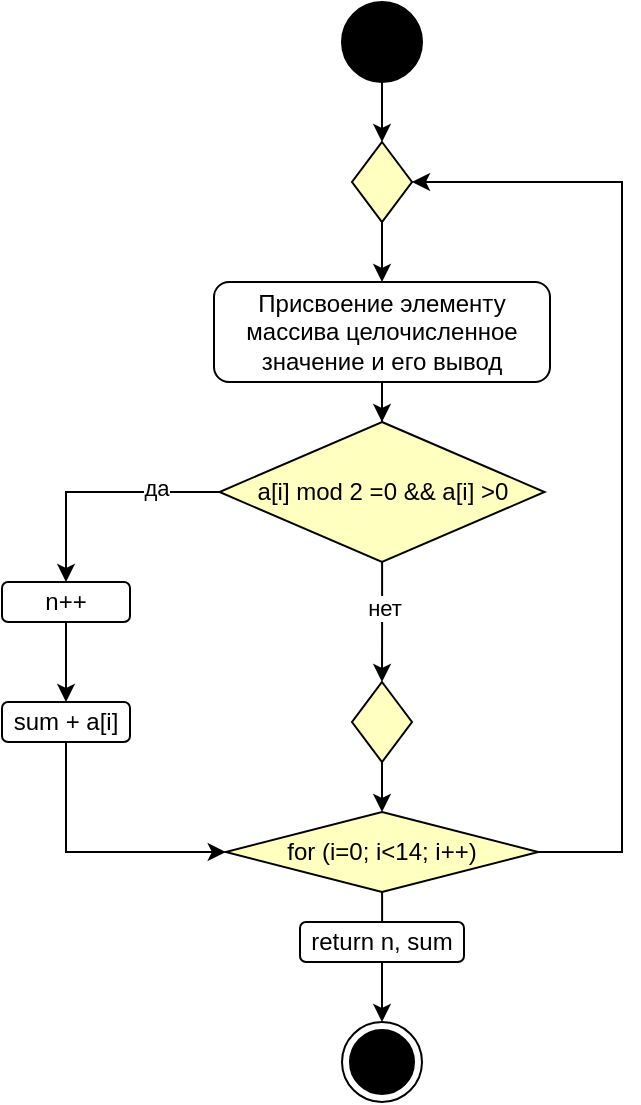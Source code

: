 <mxfile version="21.0.10" type="device"><diagram name="Страница 1" id="trNn1DCHxXbULgD4adgt"><mxGraphModel dx="644" dy="795" grid="1" gridSize="10" guides="1" tooltips="1" connect="1" arrows="1" fold="1" page="1" pageScale="1" pageWidth="827" pageHeight="1169" math="0" shadow="0"><root><mxCell id="0"/><mxCell id="1" parent="0"/><mxCell id="Gdgt2vl1ag9RFZ4aNBcF-1" value="" style="ellipse;html=1;shape=endState;fillColor=#000000;strokeColor=#000000;" vertex="1" parent="1"><mxGeometry x="260" y="690" width="40" height="40" as="geometry"/></mxCell><mxCell id="Gdgt2vl1ag9RFZ4aNBcF-18" style="edgeStyle=orthogonalEdgeStyle;rounded=0;orthogonalLoop=1;jettySize=auto;html=1;entryX=0.5;entryY=0;entryDx=0;entryDy=0;" edge="1" parent="1" source="Gdgt2vl1ag9RFZ4aNBcF-2" target="Gdgt2vl1ag9RFZ4aNBcF-3"><mxGeometry relative="1" as="geometry"/></mxCell><mxCell id="Gdgt2vl1ag9RFZ4aNBcF-2" value="" style="ellipse;whiteSpace=wrap;html=1;aspect=fixed;fillColor=#000000;" vertex="1" parent="1"><mxGeometry x="260" y="180" width="40" height="40" as="geometry"/></mxCell><mxCell id="Gdgt2vl1ag9RFZ4aNBcF-19" style="edgeStyle=orthogonalEdgeStyle;rounded=0;orthogonalLoop=1;jettySize=auto;html=1;entryX=0.5;entryY=0;entryDx=0;entryDy=0;" edge="1" parent="1" source="Gdgt2vl1ag9RFZ4aNBcF-3" target="Gdgt2vl1ag9RFZ4aNBcF-6"><mxGeometry relative="1" as="geometry"/></mxCell><mxCell id="Gdgt2vl1ag9RFZ4aNBcF-3" value="" style="rhombus;whiteSpace=wrap;html=1;fontColor=#000000;fillColor=#ffffc0;strokeColor=#000000;" vertex="1" parent="1"><mxGeometry x="265" y="250" width="30" height="40" as="geometry"/></mxCell><mxCell id="Gdgt2vl1ag9RFZ4aNBcF-20" style="edgeStyle=orthogonalEdgeStyle;rounded=0;orthogonalLoop=1;jettySize=auto;html=1;entryX=0.5;entryY=0;entryDx=0;entryDy=0;" edge="1" parent="1" source="Gdgt2vl1ag9RFZ4aNBcF-6" target="Gdgt2vl1ag9RFZ4aNBcF-7"><mxGeometry relative="1" as="geometry"/></mxCell><mxCell id="Gdgt2vl1ag9RFZ4aNBcF-6" value="Присвоение элементу массива целочисленное значение и его вывод" style="rounded=1;whiteSpace=wrap;html=1;" vertex="1" parent="1"><mxGeometry x="196" y="320" width="168" height="50" as="geometry"/></mxCell><mxCell id="Gdgt2vl1ag9RFZ4aNBcF-9" style="edgeStyle=orthogonalEdgeStyle;rounded=0;orthogonalLoop=1;jettySize=auto;html=1;entryX=0.5;entryY=0;entryDx=0;entryDy=0;" edge="1" parent="1" source="Gdgt2vl1ag9RFZ4aNBcF-7" target="Gdgt2vl1ag9RFZ4aNBcF-8"><mxGeometry relative="1" as="geometry"/></mxCell><mxCell id="Gdgt2vl1ag9RFZ4aNBcF-11" value="да" style="edgeLabel;html=1;align=center;verticalAlign=middle;resizable=0;points=[];" vertex="1" connectable="0" parent="Gdgt2vl1ag9RFZ4aNBcF-9"><mxGeometry x="-0.471" y="-2" relative="1" as="geometry"><mxPoint as="offset"/></mxGeometry></mxCell><mxCell id="Gdgt2vl1ag9RFZ4aNBcF-14" style="edgeStyle=orthogonalEdgeStyle;rounded=0;orthogonalLoop=1;jettySize=auto;html=1;entryX=0.5;entryY=0;entryDx=0;entryDy=0;" edge="1" parent="1" source="Gdgt2vl1ag9RFZ4aNBcF-7" target="Gdgt2vl1ag9RFZ4aNBcF-23"><mxGeometry relative="1" as="geometry"><mxPoint x="280" y="550" as="targetPoint"/></mxGeometry></mxCell><mxCell id="Gdgt2vl1ag9RFZ4aNBcF-16" value="нет" style="edgeLabel;html=1;align=center;verticalAlign=middle;resizable=0;points=[];" vertex="1" connectable="0" parent="Gdgt2vl1ag9RFZ4aNBcF-14"><mxGeometry x="-0.236" y="1" relative="1" as="geometry"><mxPoint as="offset"/></mxGeometry></mxCell><mxCell id="Gdgt2vl1ag9RFZ4aNBcF-7" value="a[i] mod 2 =0 &amp;amp;&amp;amp; a[i] &amp;gt;0" style="rhombus;whiteSpace=wrap;html=1;fontColor=#000000;fillColor=#ffffc0;strokeColor=#000000;" vertex="1" parent="1"><mxGeometry x="198.75" y="390" width="162.5" height="70" as="geometry"/></mxCell><mxCell id="Gdgt2vl1ag9RFZ4aNBcF-28" style="edgeStyle=orthogonalEdgeStyle;rounded=0;orthogonalLoop=1;jettySize=auto;html=1;entryX=0.5;entryY=0;entryDx=0;entryDy=0;" edge="1" parent="1" source="Gdgt2vl1ag9RFZ4aNBcF-8" target="Gdgt2vl1ag9RFZ4aNBcF-27"><mxGeometry relative="1" as="geometry"/></mxCell><mxCell id="Gdgt2vl1ag9RFZ4aNBcF-8" value="n++" style="rounded=1;whiteSpace=wrap;html=1;" vertex="1" parent="1"><mxGeometry x="90" y="470" width="64" height="20" as="geometry"/></mxCell><mxCell id="Gdgt2vl1ag9RFZ4aNBcF-17" style="edgeStyle=orthogonalEdgeStyle;rounded=0;orthogonalLoop=1;jettySize=auto;html=1;entryX=1;entryY=0.5;entryDx=0;entryDy=0;" edge="1" parent="1" source="Gdgt2vl1ag9RFZ4aNBcF-10" target="Gdgt2vl1ag9RFZ4aNBcF-3"><mxGeometry relative="1" as="geometry"><mxPoint x="480" y="270" as="targetPoint"/><Array as="points"><mxPoint x="400" y="605"/><mxPoint x="400" y="270"/></Array></mxGeometry></mxCell><mxCell id="Gdgt2vl1ag9RFZ4aNBcF-22" style="edgeStyle=orthogonalEdgeStyle;rounded=0;orthogonalLoop=1;jettySize=auto;html=1;entryX=0.5;entryY=0;entryDx=0;entryDy=0;" edge="1" parent="1" source="Gdgt2vl1ag9RFZ4aNBcF-10" target="Gdgt2vl1ag9RFZ4aNBcF-21"><mxGeometry relative="1" as="geometry"/></mxCell><mxCell id="Gdgt2vl1ag9RFZ4aNBcF-10" value="for (i=0; i&amp;lt;14; i++)" style="rhombus;whiteSpace=wrap;html=1;fontColor=#000000;fillColor=#ffffc0;strokeColor=#000000;" vertex="1" parent="1"><mxGeometry x="201.88" y="585" width="156.25" height="40" as="geometry"/></mxCell><mxCell id="Gdgt2vl1ag9RFZ4aNBcF-26" style="edgeStyle=orthogonalEdgeStyle;rounded=0;orthogonalLoop=1;jettySize=auto;html=1;" edge="1" parent="1" source="Gdgt2vl1ag9RFZ4aNBcF-21" target="Gdgt2vl1ag9RFZ4aNBcF-1"><mxGeometry relative="1" as="geometry"/></mxCell><mxCell id="Gdgt2vl1ag9RFZ4aNBcF-21" value="return n, sum" style="rounded=1;whiteSpace=wrap;html=1;" vertex="1" parent="1"><mxGeometry x="239" y="640" width="82" height="20" as="geometry"/></mxCell><mxCell id="Gdgt2vl1ag9RFZ4aNBcF-25" style="edgeStyle=orthogonalEdgeStyle;rounded=0;orthogonalLoop=1;jettySize=auto;html=1;entryX=0.5;entryY=0;entryDx=0;entryDy=0;" edge="1" parent="1" source="Gdgt2vl1ag9RFZ4aNBcF-23" target="Gdgt2vl1ag9RFZ4aNBcF-10"><mxGeometry relative="1" as="geometry"/></mxCell><mxCell id="Gdgt2vl1ag9RFZ4aNBcF-23" value="" style="rhombus;whiteSpace=wrap;html=1;fontColor=#000000;fillColor=#ffffc0;strokeColor=#000000;" vertex="1" parent="1"><mxGeometry x="265" y="520" width="30" height="40" as="geometry"/></mxCell><mxCell id="Gdgt2vl1ag9RFZ4aNBcF-29" style="edgeStyle=orthogonalEdgeStyle;rounded=0;orthogonalLoop=1;jettySize=auto;html=1;exitX=0.5;exitY=1;exitDx=0;exitDy=0;entryX=0;entryY=0.5;entryDx=0;entryDy=0;" edge="1" parent="1" source="Gdgt2vl1ag9RFZ4aNBcF-27" target="Gdgt2vl1ag9RFZ4aNBcF-10"><mxGeometry relative="1" as="geometry"/></mxCell><mxCell id="Gdgt2vl1ag9RFZ4aNBcF-27" value="sum + a[i]" style="rounded=1;whiteSpace=wrap;html=1;" vertex="1" parent="1"><mxGeometry x="90" y="530" width="64" height="20" as="geometry"/></mxCell></root></mxGraphModel></diagram></mxfile>